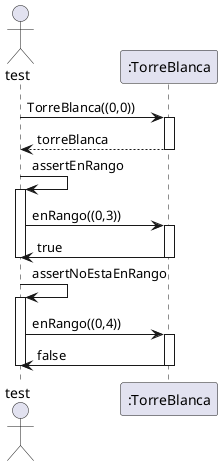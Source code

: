 @startuml

Actor test as sis

participant ":TorreBlanca" as torre

sis->torre : TorreBlanca((0,0))
activate torre
torre--> sis: torreBlanca
deactivate torre

sis-> sis: assertEnRango
activate sis
sis-> torre : enRango((0,3))
activate torre
torre-> sis: true
deactivate torre

deactivate sis


sis-> sis: assertNoEstaEnRango
activate sis
sis-> torre : enRango((0,4))
activate torre
torre-> sis: false
deactivate torre

deactivate sis



@enduml
